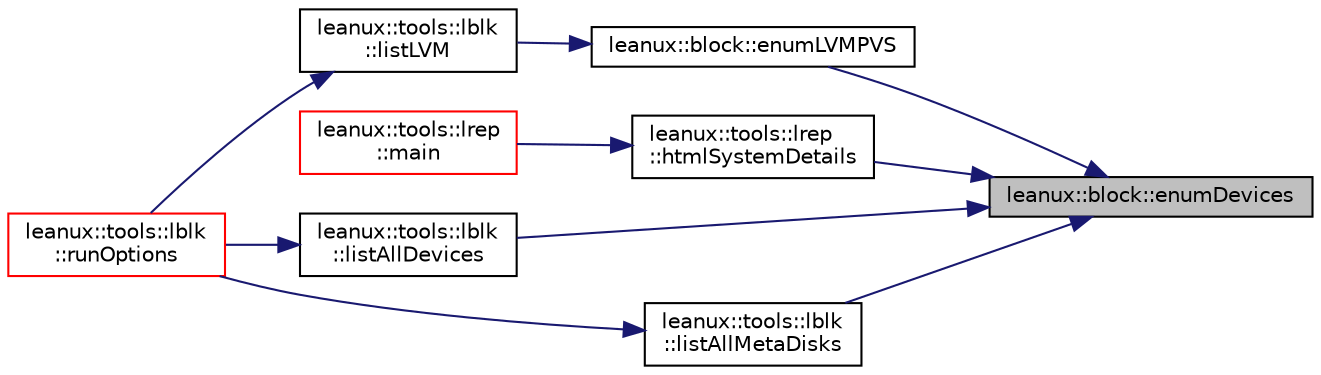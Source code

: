 digraph "leanux::block::enumDevices"
{
 // LATEX_PDF_SIZE
  bgcolor="transparent";
  edge [fontname="Helvetica",fontsize="10",labelfontname="Helvetica",labelfontsize="10"];
  node [fontname="Helvetica",fontsize="10",shape=record];
  rankdir="RL";
  Node1 [label="leanux::block::enumDevices",height=0.2,width=0.4,color="black", fillcolor="grey75", style="filled", fontcolor="black",tooltip="get a list of all block devices"];
  Node1 -> Node2 [dir="back",color="midnightblue",fontsize="10",style="solid",fontname="Helvetica"];
  Node2 [label="leanux::block::enumLVMPVS",height=0.2,width=0.4,color="black",URL="$namespaceleanux_1_1block.html#a3f0d238d9d613580fd7c45d72331275f",tooltip="get a list of LVM physical volumes"];
  Node2 -> Node3 [dir="back",color="midnightblue",fontsize="10",style="solid",fontname="Helvetica"];
  Node3 [label="leanux::tools::lblk\l::listLVM",height=0.2,width=0.4,color="black",URL="$namespaceleanux_1_1tools_1_1lblk.html#a3ad2e43162ca1213c491e96d5d2a5a9c",tooltip="Table listing LVM devices."];
  Node3 -> Node4 [dir="back",color="midnightblue",fontsize="10",style="solid",fontname="Helvetica"];
  Node4 [label="leanux::tools::lblk\l::runOptions",height=0.2,width=0.4,color="red",URL="$namespaceleanux_1_1tools_1_1lblk.html#aafee1346a1081bfa4f7470f921cd66b8",tooltip="Direct output run from options."];
  Node1 -> Node7 [dir="back",color="midnightblue",fontsize="10",style="solid",fontname="Helvetica"];
  Node7 [label="leanux::tools::lrep\l::htmlSystemDetails",height=0.2,width=0.4,color="black",URL="$namespaceleanux_1_1tools_1_1lrep.html#aa664245209dbbb081139c961a4c6d878",tooltip="generate system details html."];
  Node7 -> Node8 [dir="back",color="midnightblue",fontsize="10",style="solid",fontname="Helvetica"];
  Node8 [label="leanux::tools::lrep\l::main",height=0.2,width=0.4,color="red",URL="$namespaceleanux_1_1tools_1_1lrep.html#aa0e1422d8d75831ea3801ffa728bf436",tooltip=" "];
  Node1 -> Node10 [dir="back",color="midnightblue",fontsize="10",style="solid",fontname="Helvetica"];
  Node10 [label="leanux::tools::lblk\l::listAllDevices",height=0.2,width=0.4,color="black",URL="$namespaceleanux_1_1tools_1_1lblk.html#aa88fa87379ec2528ee3627e5bb9953d0",tooltip="Table listing all devices."];
  Node10 -> Node4 [dir="back",color="midnightblue",fontsize="10",style="solid",fontname="Helvetica"];
  Node1 -> Node11 [dir="back",color="midnightblue",fontsize="10",style="solid",fontname="Helvetica"];
  Node11 [label="leanux::tools::lblk\l::listAllMetaDisks",height=0.2,width=0.4,color="black",URL="$namespaceleanux_1_1tools_1_1lblk.html#a434f492d6d8b6e1e69c1200e6d66180a",tooltip="Table listing all MetaDisks."];
  Node11 -> Node4 [dir="back",color="midnightblue",fontsize="10",style="solid",fontname="Helvetica"];
}
